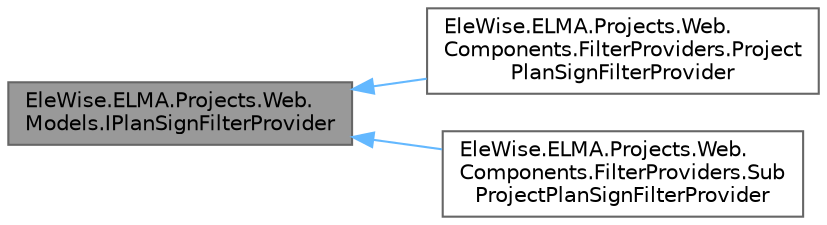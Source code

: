 digraph "EleWise.ELMA.Projects.Web.Models.IPlanSignFilterProvider"
{
 // LATEX_PDF_SIZE
  bgcolor="transparent";
  edge [fontname=Helvetica,fontsize=10,labelfontname=Helvetica,labelfontsize=10];
  node [fontname=Helvetica,fontsize=10,shape=box,height=0.2,width=0.4];
  rankdir="LR";
  Node1 [id="Node000001",label="EleWise.ELMA.Projects.Web.\lModels.IPlanSignFilterProvider",height=0.2,width=0.4,color="gray40", fillcolor="grey60", style="filled", fontcolor="black",tooltip="Интерфейс для провайдера фильтрации утверждающих плана проекта."];
  Node1 -> Node2 [id="edge1_Node000001_Node000002",dir="back",color="steelblue1",style="solid",tooltip=" "];
  Node2 [id="Node000002",label="EleWise.ELMA.Projects.Web.\lComponents.FilterProviders.Project\lPlanSignFilterProvider",height=0.2,width=0.4,color="gray40", fillcolor="white", style="filled",URL="$class_ele_wise_1_1_e_l_m_a_1_1_projects_1_1_web_1_1_components_1_1_filter_providers_1_1_project_plan_sign_filter_provider.html",tooltip="Провайдер для фильтрации утверждающих плана проекта."];
  Node1 -> Node3 [id="edge2_Node000001_Node000003",dir="back",color="steelblue1",style="solid",tooltip=" "];
  Node3 [id="Node000003",label="EleWise.ELMA.Projects.Web.\lComponents.FilterProviders.Sub\lProjectPlanSignFilterProvider",height=0.2,width=0.4,color="gray40", fillcolor="white", style="filled",URL="$class_ele_wise_1_1_e_l_m_a_1_1_projects_1_1_web_1_1_components_1_1_filter_providers_1_1_sub_project_plan_sign_filter_provider.html",tooltip="Провайдер для фильтрации утверждающих плана вложенного проекта."];
}
